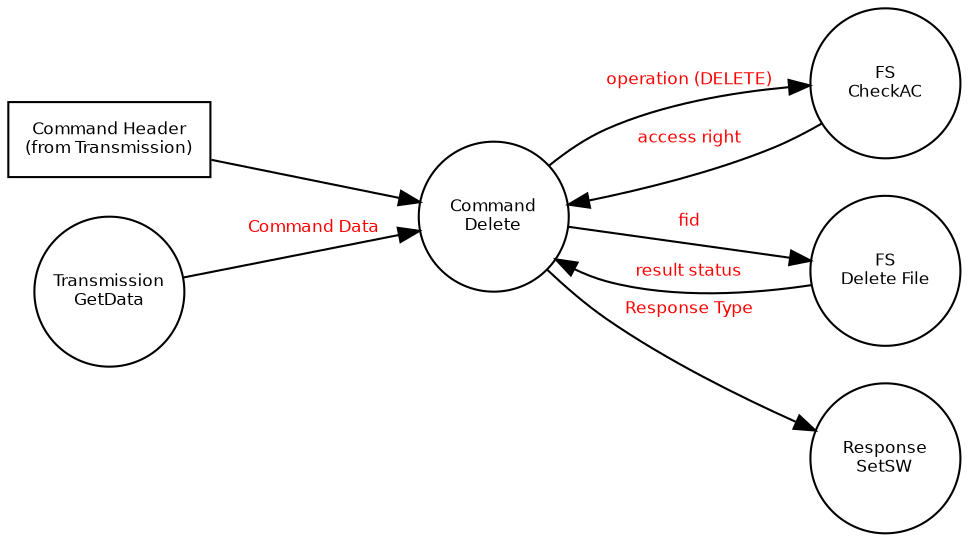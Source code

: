 digraph Command_Select {

rankdir = LR

 node [
         fontname = "Bitstream Vera Sans"
         fontsize = 8
         shape = "record"
     ]

 edge [
         fontname = "Bitstream Vera Sans"
         fontsize = 8
         fontcolor = "Red"
     ]

// all blocks
header [label="Command Header\n(from Transmission)"];
get_data [label="Transmission\nGetData", shape="circle", fixedsize=true, width=1];
delete [label="Command\nDelete", shape="circle", fixedsize=true, width=1]; 
fs_check [label="FS\nCheckAC", shape="circle", fixedsize=true, width=1];
fs_delete [label="FS\nDelete File", shape="circle", fixedsize=true, width=1];
set_sw [label="Response\nSetSW", shape="circle", fixedsize=true, width=1];

// relations
header -> delete
get_data -> delete [label="Command Data"]
delete -> fs_check [label="operation (DELETE)"]
fs_check -> delete [label="access right"]
delete -> fs_delete [label="fid"]
fs_delete -> delete [label="result status"]
delete -> set_sw [label="Response Type"]

}